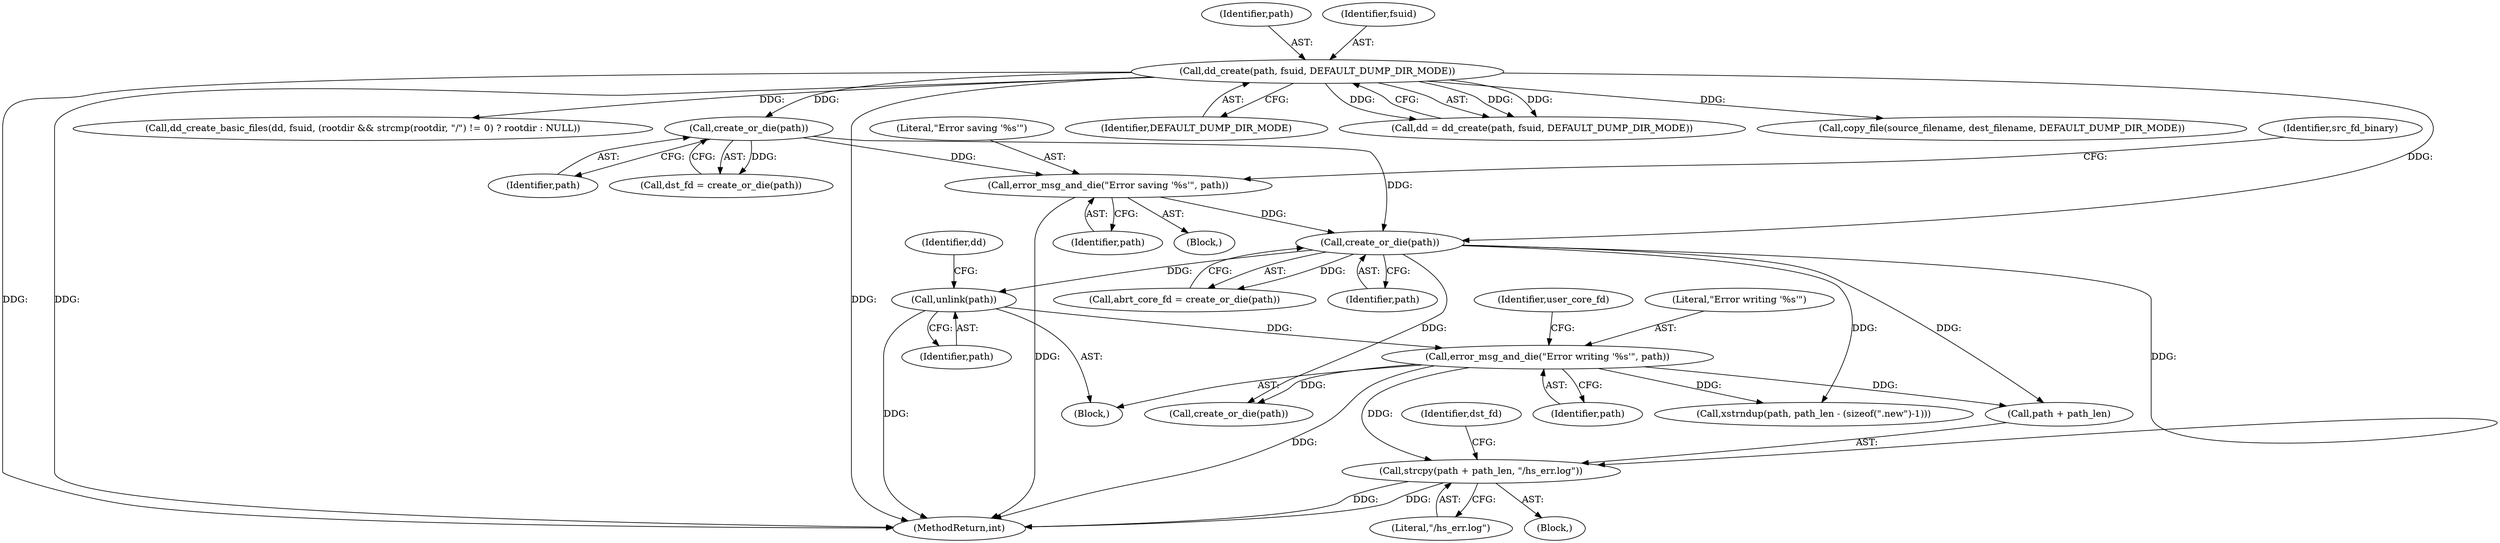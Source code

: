 digraph "0_abrt_80408e9e24a1c10f85fd969e1853e0f192157f92_0@API" {
"1000999" [label="(Call,strcpy(path + path_len, \"/hs_err.log\"))"];
"1000927" [label="(Call,error_msg_and_die(\"Error writing '%s'\", path))"];
"1000914" [label="(Call,unlink(path))"];
"1000889" [label="(Call,create_or_die(path))"];
"1000881" [label="(Call,error_msg_and_die(\"Error saving '%s'\", path))"];
"1000855" [label="(Call,create_or_die(path))"];
"1000617" [label="(Call,dd_create(path, fsuid, DEFAULT_DUMP_DIR_MODE))"];
"1000889" [label="(Call,create_or_die(path))"];
"1000885" [label="(Identifier,src_fd_binary)"];
"1000618" [label="(Identifier,path)"];
"1001043" [label="(Call,xstrndup(path, path_len - (sizeof(\".new\")-1)))"];
"1000882" [label="(Literal,\"Error saving '%s'\")"];
"1000855" [label="(Call,create_or_die(path))"];
"1000999" [label="(Call,strcpy(path + path_len, \"/hs_err.log\"))"];
"1000890" [label="(Identifier,path)"];
"1000913" [label="(Block,)"];
"1000998" [label="(Block,)"];
"1000617" [label="(Call,dd_create(path, fsuid, DEFAULT_DUMP_DIR_MODE))"];
"1000883" [label="(Identifier,path)"];
"1000629" [label="(Call,dd_create_basic_files(dd, fsuid, (rootdir && strcmp(rootdir, \"/\") != 0) ? rootdir : NULL))"];
"1000933" [label="(Identifier,user_core_fd)"];
"1001168" [label="(MethodReturn,int)"];
"1001000" [label="(Call,path + path_len)"];
"1000927" [label="(Call,error_msg_and_die(\"Error writing '%s'\", path))"];
"1000914" [label="(Call,unlink(path))"];
"1000620" [label="(Identifier,DEFAULT_DUMP_DIR_MODE)"];
"1000915" [label="(Identifier,path)"];
"1000929" [label="(Identifier,path)"];
"1000887" [label="(Call,abrt_core_fd = create_or_die(path))"];
"1000615" [label="(Call,dd = dd_create(path, fsuid, DEFAULT_DUMP_DIR_MODE))"];
"1000680" [label="(Call,copy_file(source_filename, dest_filename, DEFAULT_DUMP_DIR_MODE))"];
"1000856" [label="(Identifier,path)"];
"1001006" [label="(Identifier,dst_fd)"];
"1000878" [label="(Block,)"];
"1000619" [label="(Identifier,fsuid)"];
"1000928" [label="(Literal,\"Error writing '%s'\")"];
"1000881" [label="(Call,error_msg_and_die(\"Error saving '%s'\", path))"];
"1001003" [label="(Literal,\"/hs_err.log\")"];
"1000917" [label="(Identifier,dd)"];
"1001007" [label="(Call,create_or_die(path))"];
"1000853" [label="(Call,dst_fd = create_or_die(path))"];
"1000999" -> "1000998"  [label="AST: "];
"1000999" -> "1001003"  [label="CFG: "];
"1001000" -> "1000999"  [label="AST: "];
"1001003" -> "1000999"  [label="AST: "];
"1001006" -> "1000999"  [label="CFG: "];
"1000999" -> "1001168"  [label="DDG: "];
"1000999" -> "1001168"  [label="DDG: "];
"1000927" -> "1000999"  [label="DDG: "];
"1000889" -> "1000999"  [label="DDG: "];
"1000927" -> "1000913"  [label="AST: "];
"1000927" -> "1000929"  [label="CFG: "];
"1000928" -> "1000927"  [label="AST: "];
"1000929" -> "1000927"  [label="AST: "];
"1000933" -> "1000927"  [label="CFG: "];
"1000927" -> "1001168"  [label="DDG: "];
"1000914" -> "1000927"  [label="DDG: "];
"1000927" -> "1001000"  [label="DDG: "];
"1000927" -> "1001007"  [label="DDG: "];
"1000927" -> "1001043"  [label="DDG: "];
"1000914" -> "1000913"  [label="AST: "];
"1000914" -> "1000915"  [label="CFG: "];
"1000915" -> "1000914"  [label="AST: "];
"1000917" -> "1000914"  [label="CFG: "];
"1000914" -> "1001168"  [label="DDG: "];
"1000889" -> "1000914"  [label="DDG: "];
"1000889" -> "1000887"  [label="AST: "];
"1000889" -> "1000890"  [label="CFG: "];
"1000890" -> "1000889"  [label="AST: "];
"1000887" -> "1000889"  [label="CFG: "];
"1000889" -> "1000887"  [label="DDG: "];
"1000881" -> "1000889"  [label="DDG: "];
"1000617" -> "1000889"  [label="DDG: "];
"1000855" -> "1000889"  [label="DDG: "];
"1000889" -> "1001000"  [label="DDG: "];
"1000889" -> "1001007"  [label="DDG: "];
"1000889" -> "1001043"  [label="DDG: "];
"1000881" -> "1000878"  [label="AST: "];
"1000881" -> "1000883"  [label="CFG: "];
"1000882" -> "1000881"  [label="AST: "];
"1000883" -> "1000881"  [label="AST: "];
"1000885" -> "1000881"  [label="CFG: "];
"1000881" -> "1001168"  [label="DDG: "];
"1000855" -> "1000881"  [label="DDG: "];
"1000855" -> "1000853"  [label="AST: "];
"1000855" -> "1000856"  [label="CFG: "];
"1000856" -> "1000855"  [label="AST: "];
"1000853" -> "1000855"  [label="CFG: "];
"1000855" -> "1000853"  [label="DDG: "];
"1000617" -> "1000855"  [label="DDG: "];
"1000617" -> "1000615"  [label="AST: "];
"1000617" -> "1000620"  [label="CFG: "];
"1000618" -> "1000617"  [label="AST: "];
"1000619" -> "1000617"  [label="AST: "];
"1000620" -> "1000617"  [label="AST: "];
"1000615" -> "1000617"  [label="CFG: "];
"1000617" -> "1001168"  [label="DDG: "];
"1000617" -> "1001168"  [label="DDG: "];
"1000617" -> "1001168"  [label="DDG: "];
"1000617" -> "1000615"  [label="DDG: "];
"1000617" -> "1000615"  [label="DDG: "];
"1000617" -> "1000615"  [label="DDG: "];
"1000617" -> "1000629"  [label="DDG: "];
"1000617" -> "1000680"  [label="DDG: "];
}
